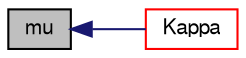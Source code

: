 digraph "mu"
{
  bgcolor="transparent";
  edge [fontname="FreeSans",fontsize="10",labelfontname="FreeSans",labelfontsize="10"];
  node [fontname="FreeSans",fontsize="10",shape=record];
  rankdir="LR";
  Node85 [label="mu",height=0.2,width=0.4,color="black", fillcolor="grey75", style="filled", fontcolor="black"];
  Node85 -> Node86 [dir="back",color="midnightblue",fontsize="10",style="solid",fontname="FreeSans"];
  Node86 [label="Kappa",height=0.2,width=0.4,color="red",URL="$a30206.html#a1cad1ced6861abf21d9b7fac5f08467a",tooltip="Un-isotropic thermal conductivity [W/mK]. "];
}
